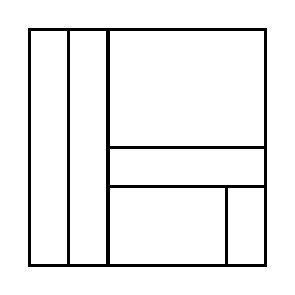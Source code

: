\begin{tikzpicture}[very thick, scale=.5]
    \draw (0,0) rectangle (1,6);
    \draw (1,0) rectangle (2,6);
    \draw (2,3) rectangle (6,6);
    \draw (2,2) rectangle (6,3);
    \draw (2,0) rectangle (5,2);
    \draw (5,0) rectangle (6,2);
\end{tikzpicture}
